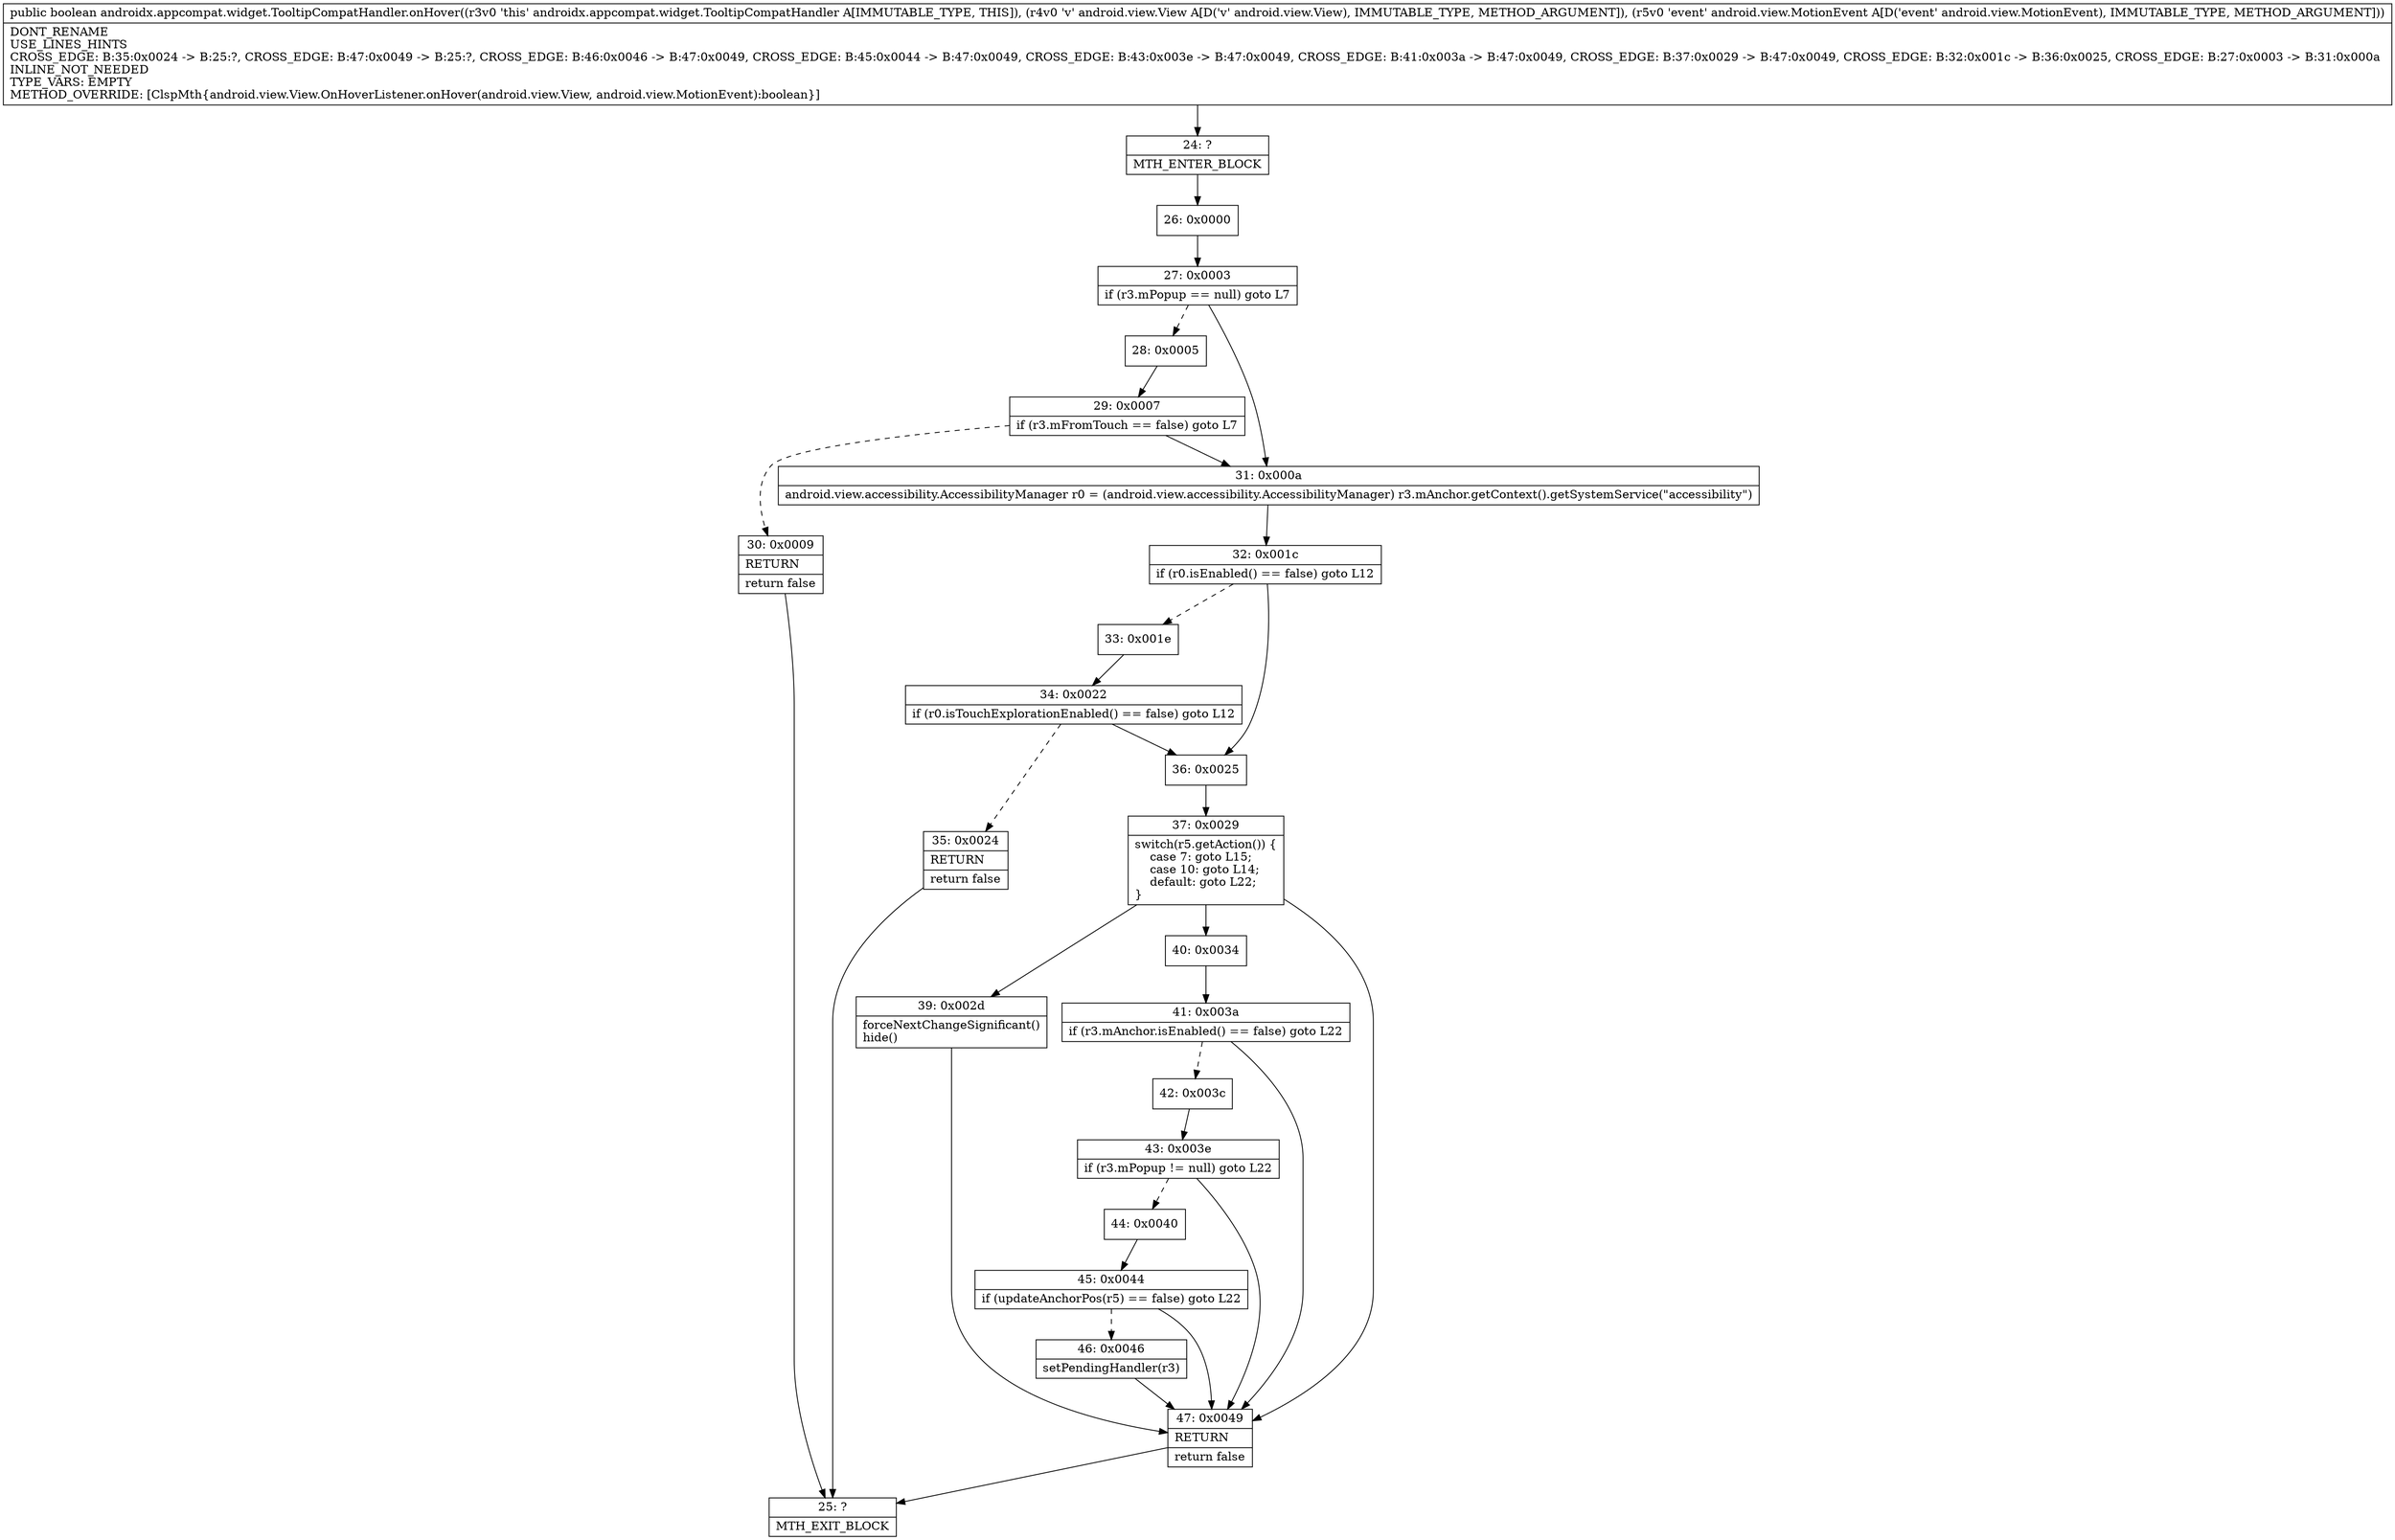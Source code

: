 digraph "CFG forandroidx.appcompat.widget.TooltipCompatHandler.onHover(Landroid\/view\/View;Landroid\/view\/MotionEvent;)Z" {
Node_24 [shape=record,label="{24\:\ ?|MTH_ENTER_BLOCK\l}"];
Node_26 [shape=record,label="{26\:\ 0x0000}"];
Node_27 [shape=record,label="{27\:\ 0x0003|if (r3.mPopup == null) goto L7\l}"];
Node_28 [shape=record,label="{28\:\ 0x0005}"];
Node_29 [shape=record,label="{29\:\ 0x0007|if (r3.mFromTouch == false) goto L7\l}"];
Node_30 [shape=record,label="{30\:\ 0x0009|RETURN\l|return false\l}"];
Node_25 [shape=record,label="{25\:\ ?|MTH_EXIT_BLOCK\l}"];
Node_31 [shape=record,label="{31\:\ 0x000a|android.view.accessibility.AccessibilityManager r0 = (android.view.accessibility.AccessibilityManager) r3.mAnchor.getContext().getSystemService(\"accessibility\")\l}"];
Node_32 [shape=record,label="{32\:\ 0x001c|if (r0.isEnabled() == false) goto L12\l}"];
Node_33 [shape=record,label="{33\:\ 0x001e}"];
Node_34 [shape=record,label="{34\:\ 0x0022|if (r0.isTouchExplorationEnabled() == false) goto L12\l}"];
Node_35 [shape=record,label="{35\:\ 0x0024|RETURN\l|return false\l}"];
Node_36 [shape=record,label="{36\:\ 0x0025}"];
Node_37 [shape=record,label="{37\:\ 0x0029|switch(r5.getAction()) \{\l    case 7: goto L15;\l    case 10: goto L14;\l    default: goto L22;\l\}\l}"];
Node_39 [shape=record,label="{39\:\ 0x002d|forceNextChangeSignificant()\lhide()\l}"];
Node_40 [shape=record,label="{40\:\ 0x0034}"];
Node_41 [shape=record,label="{41\:\ 0x003a|if (r3.mAnchor.isEnabled() == false) goto L22\l}"];
Node_42 [shape=record,label="{42\:\ 0x003c}"];
Node_43 [shape=record,label="{43\:\ 0x003e|if (r3.mPopup != null) goto L22\l}"];
Node_44 [shape=record,label="{44\:\ 0x0040}"];
Node_45 [shape=record,label="{45\:\ 0x0044|if (updateAnchorPos(r5) == false) goto L22\l}"];
Node_46 [shape=record,label="{46\:\ 0x0046|setPendingHandler(r3)\l}"];
Node_47 [shape=record,label="{47\:\ 0x0049|RETURN\l|return false\l}"];
MethodNode[shape=record,label="{public boolean androidx.appcompat.widget.TooltipCompatHandler.onHover((r3v0 'this' androidx.appcompat.widget.TooltipCompatHandler A[IMMUTABLE_TYPE, THIS]), (r4v0 'v' android.view.View A[D('v' android.view.View), IMMUTABLE_TYPE, METHOD_ARGUMENT]), (r5v0 'event' android.view.MotionEvent A[D('event' android.view.MotionEvent), IMMUTABLE_TYPE, METHOD_ARGUMENT]))  | DONT_RENAME\lUSE_LINES_HINTS\lCROSS_EDGE: B:35:0x0024 \-\> B:25:?, CROSS_EDGE: B:47:0x0049 \-\> B:25:?, CROSS_EDGE: B:46:0x0046 \-\> B:47:0x0049, CROSS_EDGE: B:45:0x0044 \-\> B:47:0x0049, CROSS_EDGE: B:43:0x003e \-\> B:47:0x0049, CROSS_EDGE: B:41:0x003a \-\> B:47:0x0049, CROSS_EDGE: B:37:0x0029 \-\> B:47:0x0049, CROSS_EDGE: B:32:0x001c \-\> B:36:0x0025, CROSS_EDGE: B:27:0x0003 \-\> B:31:0x000a\lINLINE_NOT_NEEDED\lTYPE_VARS: EMPTY\lMETHOD_OVERRIDE: [ClspMth\{android.view.View.OnHoverListener.onHover(android.view.View, android.view.MotionEvent):boolean\}]\l}"];
MethodNode -> Node_24;Node_24 -> Node_26;
Node_26 -> Node_27;
Node_27 -> Node_28[style=dashed];
Node_27 -> Node_31;
Node_28 -> Node_29;
Node_29 -> Node_30[style=dashed];
Node_29 -> Node_31;
Node_30 -> Node_25;
Node_31 -> Node_32;
Node_32 -> Node_33[style=dashed];
Node_32 -> Node_36;
Node_33 -> Node_34;
Node_34 -> Node_35[style=dashed];
Node_34 -> Node_36;
Node_35 -> Node_25;
Node_36 -> Node_37;
Node_37 -> Node_39;
Node_37 -> Node_40;
Node_37 -> Node_47;
Node_39 -> Node_47;
Node_40 -> Node_41;
Node_41 -> Node_42[style=dashed];
Node_41 -> Node_47;
Node_42 -> Node_43;
Node_43 -> Node_44[style=dashed];
Node_43 -> Node_47;
Node_44 -> Node_45;
Node_45 -> Node_46[style=dashed];
Node_45 -> Node_47;
Node_46 -> Node_47;
Node_47 -> Node_25;
}


